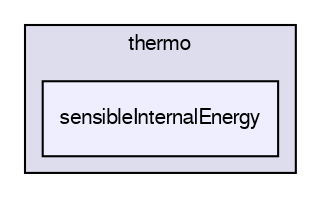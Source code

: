 digraph "src/thermophysicalModels/specie/thermo/sensibleInternalEnergy" {
  bgcolor=transparent;
  compound=true
  node [ fontsize="10", fontname="FreeSans"];
  edge [ labelfontsize="10", labelfontname="FreeSans"];
  subgraph clusterdir_52d55d2fbf4a26d00084c41bddaf4722 {
    graph [ bgcolor="#ddddee", pencolor="black", label="thermo" fontname="FreeSans", fontsize="10", URL="dir_52d55d2fbf4a26d00084c41bddaf4722.html"]
  dir_d4b2538ede27321e1a3c8c932d6ecdf1 [shape=box, label="sensibleInternalEnergy", style="filled", fillcolor="#eeeeff", pencolor="black", URL="dir_d4b2538ede27321e1a3c8c932d6ecdf1.html"];
  }
}
